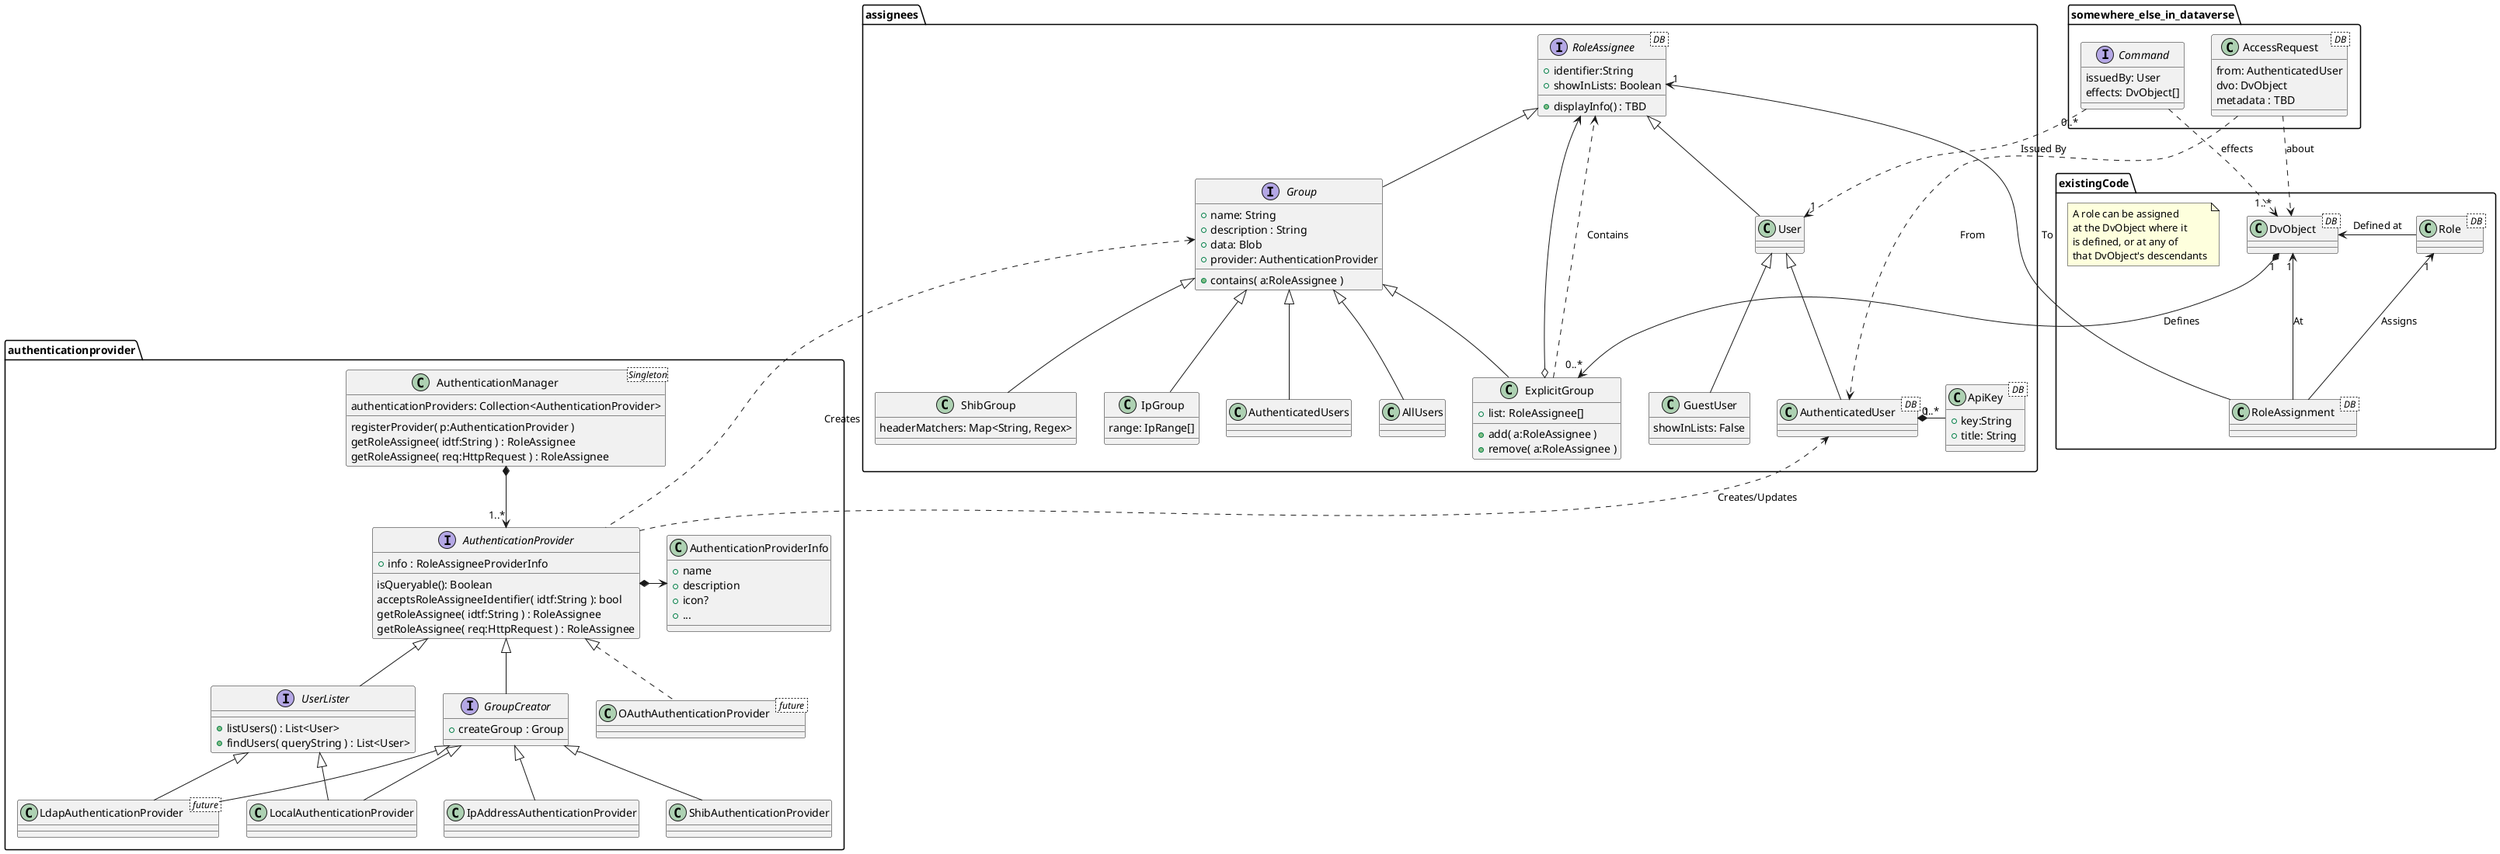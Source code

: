 @startuml

'uncomment for higher dpi 
'skinparam dpi 300

package existingCode {
  class Role< DB >
  class DvObject< DB >
  class RoleAssignment< DB >

  note as n1
    A role can be assigned
    at the DvObject where it 
    is defined, or at any of
    that DvObject's descendants
  end note
}

package assignees {

  interface RoleAssignee< DB > {
    + identifier:String
    + displayInfo() : TBD
    + showInLists: Boolean
  }

  class User {
  }

  class AuthenticatedUser< DB > {

  }

  class IpGroup {
    range: IpRange[]
  }

  class GuestUser {
    showInLists: False
  }

  class ApiKey< DB > {
    + key:String
    + title: String
  }

  interface Group {
    + name: String
    + description : String
    + data: Blob
    + provider: AuthenticationProvider
    + contains( a:RoleAssignee )
  }

  class ExplicitGroup {
    + add( a:RoleAssignee )
    + remove( a:RoleAssignee )
    + list: RoleAssignee[]
  }

  class AuthenticatedUsers
  class AllUsers

  class ShibGroup {
    headerMatchers: Map<String, Regex>
  }

}

RoleAssignee <|-- User
RoleAssignee <|-- Group
User <|-- AuthenticatedUser
User <|-- GuestUser
Group <|-- ExplicitGroup
Group <|-- AuthenticatedUsers
Group <|-- AllUsers
Group <|-- ShibGroup
Group <|-- IpGroup

AuthenticatedUser "1" *- "0..*" ApiKey

Role -> DvObject: Defined at
RoleAssignment -up-> "1" DvObject: At
RoleAssignment -up-> "1" Role: Assigns
RoleAssignment --> "1" RoleAssignee: To

ExplicitGroup ..> RoleAssignee: Contains
ExplicitGroup o--> RoleAssignee
ExplicitGroup "0..*" <--* "1" DvObject : Defines

package authenticationprovider {
  
  class AuthenticationManager<Singleton> {
    authenticationProviders: Collection<AuthenticationProvider>

    registerProvider( p:AuthenticationProvider )
    getRoleAssignee( idtf:String ) : RoleAssignee
    getRoleAssignee( req:HttpRequest ) : RoleAssignee
  }

  interface AuthenticationProvider {
    + info : RoleAssigneeProviderInfo
    isQueryable(): Boolean
    acceptsRoleAssigneeIdentifier( idtf:String ): bool
    getRoleAssignee( idtf:String ) : RoleAssignee
    getRoleAssignee( req:HttpRequest ) : RoleAssignee
  }

  interface GroupCreator {
    + createGroup : Group
  }

  interface UserLister {
    + listUsers() : List<User>
    + findUsers( queryString ) : List<User>
  }

  class AuthenticationProviderInfo {
    + name
    + description
    + icon?
    + ...
  }

  class LocalAuthenticationProvider 
  class ShibAuthenticationProvider
  class IpAddressAuthenticationProvider
  class LdapAuthenticationProvider < future >
  class OAuthAuthenticationProvider < future >

  AuthenticationManager *-->  "1..*" AuthenticationProvider
  AuthenticationProvider <|.. OAuthAuthenticationProvider

  AuthenticationProvider <|-- UserLister   
  AuthenticationProvider <|-- GroupCreator 

  UserLister   <|-- LocalAuthenticationProvider
  GroupCreator <|-- LocalAuthenticationProvider
  UserLister   <|-- LdapAuthenticationProvider
  GroupCreator <|-- LdapAuthenticationProvider

  GroupCreator <|-- ShibAuthenticationProvider
  GroupCreator <|-- IpAddressAuthenticationProvider

  AuthenticationProvider *-> AuthenticationProviderInfo

}

Group <.. AuthenticationProvider : "Creates"
AuthenticatedUser  <.. AuthenticationProvider : "Creates/Updates"

package somewhere_else_in_dataverse {
  class AccessRequest< DB > {
    from: AuthenticatedUser
    dvo: DvObject
    metadata : TBD
  }

  interface Command {
    issuedBy: User
    effects: DvObject[]
  }

}
 
AccessRequest ..> AuthenticatedUser : "From"
AccessRequest ..> DvObject : "about"

Command "0..*" ..> "1" User : Issued By
Command ..> "1..*" DvObject : effects

@enduml
